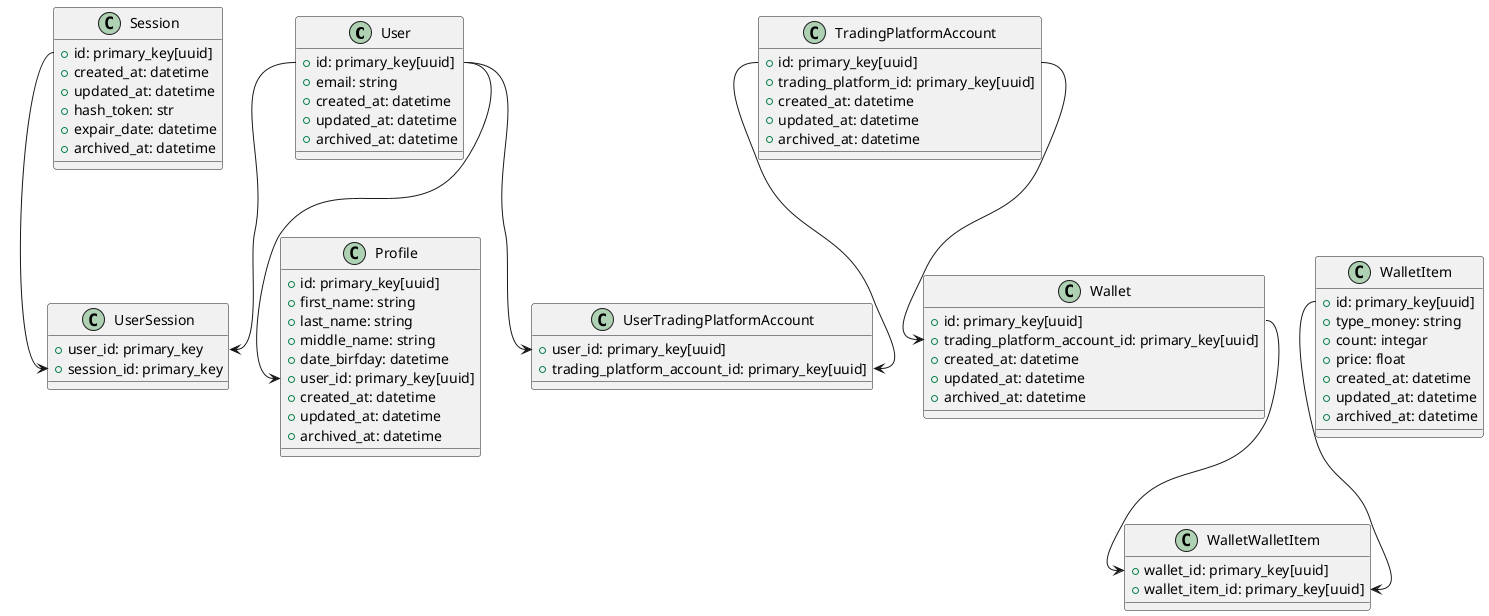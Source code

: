 @startuml

class User {
  + id: primary_key[uuid]
  + email: string
  + created_at: datetime 
  + updated_at: datetime 
  + archived_at: datetime
}

class Session {
  + id: primary_key[uuid]
  + created_at: datetime 
  + updated_at: datetime 
  + hash_token: str
  + expair_date: datetime
  + archived_at: datetime
}

class UserSession {
  + user_id: primary_key
  + session_id: primary_key
}

class Profile {
  + id: primary_key[uuid]
  + first_name: string
  + last_name: string
  + middle_name: string
  + date_birfday: datetime
  + user_id: primary_key[uuid]
  + created_at: datetime 
  + updated_at: datetime 
  + archived_at: datetime
}

class TradingPlatformAccount {
  + id: primary_key[uuid]
  + trading_platform_id: primary_key[uuid]
  + created_at: datetime 
  + updated_at: datetime 
  + archived_at: datetime
}

class UserTradingPlatformAccount{
  + user_id: primary_key[uuid]
  + trading_platform_account_id: primary_key[uuid] 
}

class Wallet{
  + id: primary_key[uuid]
  + trading_platform_account_id: primary_key[uuid] 
  + created_at: datetime 
  + updated_at: datetime 
  + archived_at: datetime
}

class WalletItem{
  + id: primary_key[uuid]
  + type_money: string
  + count: integar
  + price: float
  + created_at: datetime 
  + updated_at: datetime 
  + archived_at: datetime
}

class WalletWalletItem{
  + wallet_id: primary_key[uuid]
  + wallet_item_id: primary_key[uuid]
}

User::id --> UserSession::user_id
User::id --> UserTradingPlatformAccount::user_id
User::id --> Profile::user_id
TradingPlatformAccount::id --> UserTradingPlatformAccount::trading_platform_account_id
TradingPlatformAccount::id --> Wallet::trading_platform_account_id
Session::id --> UserSession::session_id
Wallet::id --> WalletWalletItem::wallet_id
WalletItem::id --> WalletWalletItem::wallet_item_id
@enduml
